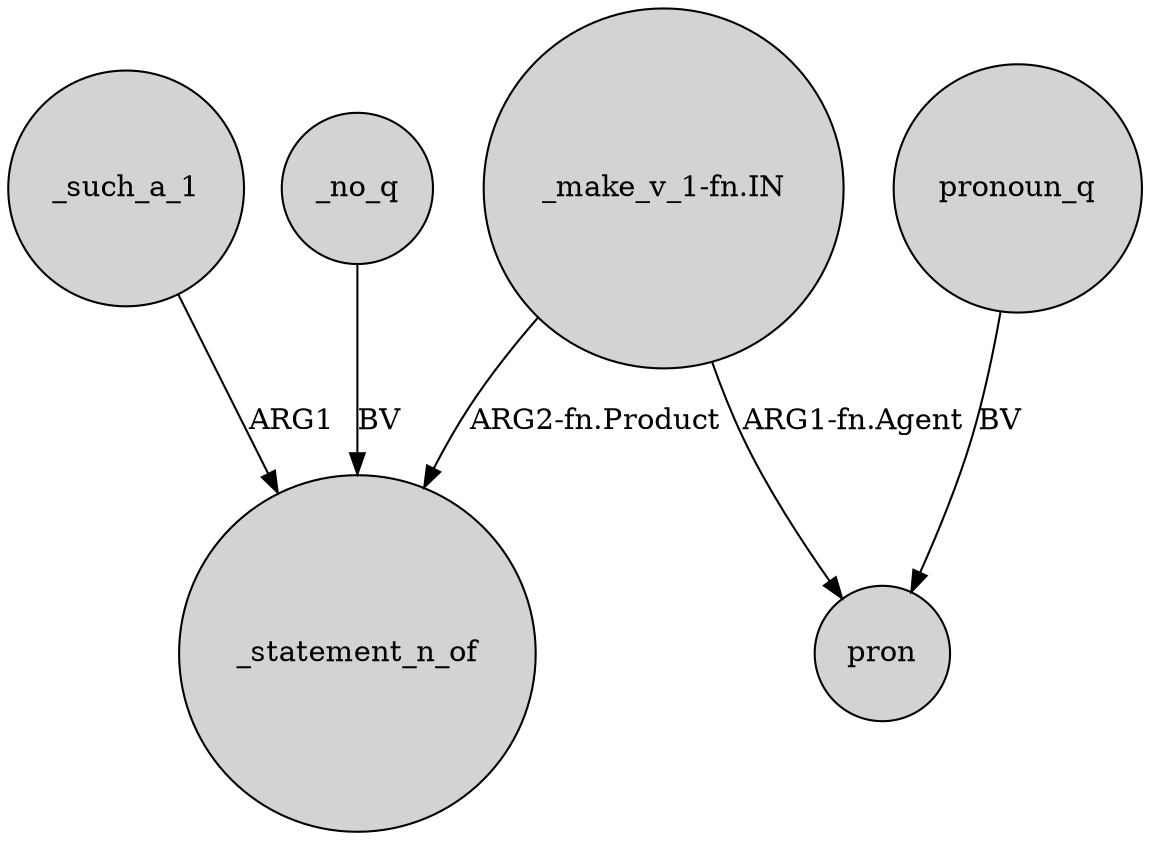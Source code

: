 digraph {
	node [shape=circle style=filled]
	_such_a_1 -> _statement_n_of [label=ARG1]
	_no_q -> _statement_n_of [label=BV]
	"_make_v_1-fn.IN" -> pron [label="ARG1-fn.Agent"]
	"_make_v_1-fn.IN" -> _statement_n_of [label="ARG2-fn.Product"]
	pronoun_q -> pron [label=BV]
}
